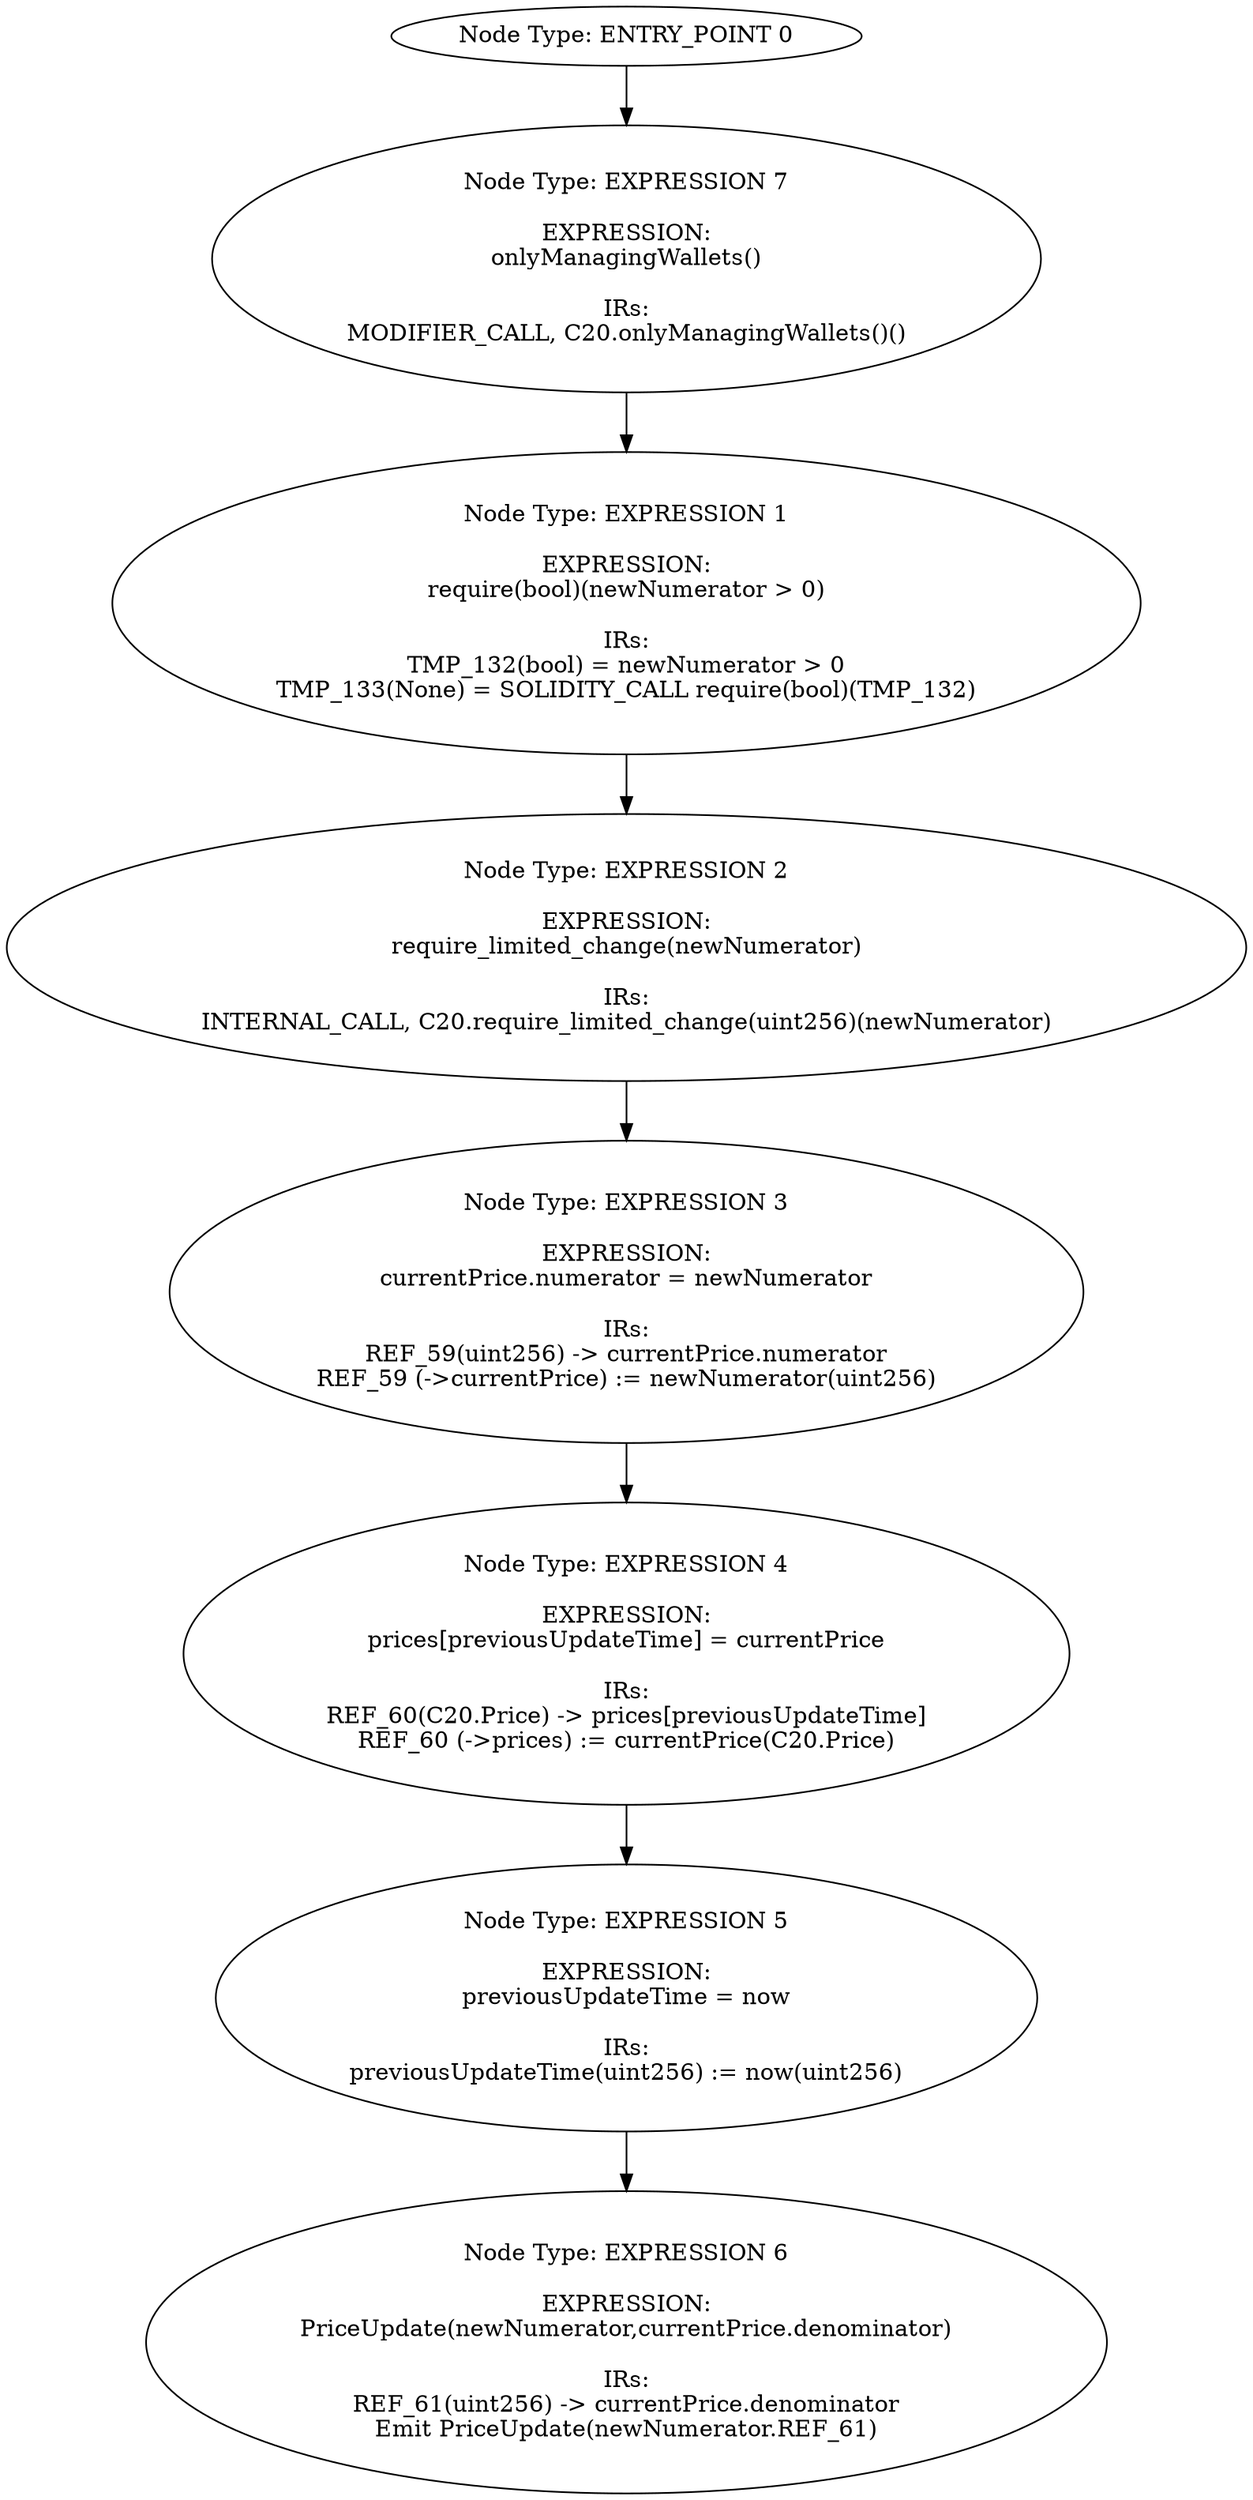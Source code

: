 digraph{
0[label="Node Type: ENTRY_POINT 0
"];
0->7;
1[label="Node Type: EXPRESSION 1

EXPRESSION:
require(bool)(newNumerator > 0)

IRs:
TMP_132(bool) = newNumerator > 0
TMP_133(None) = SOLIDITY_CALL require(bool)(TMP_132)"];
1->2;
2[label="Node Type: EXPRESSION 2

EXPRESSION:
require_limited_change(newNumerator)

IRs:
INTERNAL_CALL, C20.require_limited_change(uint256)(newNumerator)"];
2->3;
3[label="Node Type: EXPRESSION 3

EXPRESSION:
currentPrice.numerator = newNumerator

IRs:
REF_59(uint256) -> currentPrice.numerator
REF_59 (->currentPrice) := newNumerator(uint256)"];
3->4;
4[label="Node Type: EXPRESSION 4

EXPRESSION:
prices[previousUpdateTime] = currentPrice

IRs:
REF_60(C20.Price) -> prices[previousUpdateTime]
REF_60 (->prices) := currentPrice(C20.Price)"];
4->5;
5[label="Node Type: EXPRESSION 5

EXPRESSION:
previousUpdateTime = now

IRs:
previousUpdateTime(uint256) := now(uint256)"];
5->6;
6[label="Node Type: EXPRESSION 6

EXPRESSION:
PriceUpdate(newNumerator,currentPrice.denominator)

IRs:
REF_61(uint256) -> currentPrice.denominator
Emit PriceUpdate(newNumerator.REF_61)"];
7[label="Node Type: EXPRESSION 7

EXPRESSION:
onlyManagingWallets()

IRs:
MODIFIER_CALL, C20.onlyManagingWallets()()"];
7->1;
}
